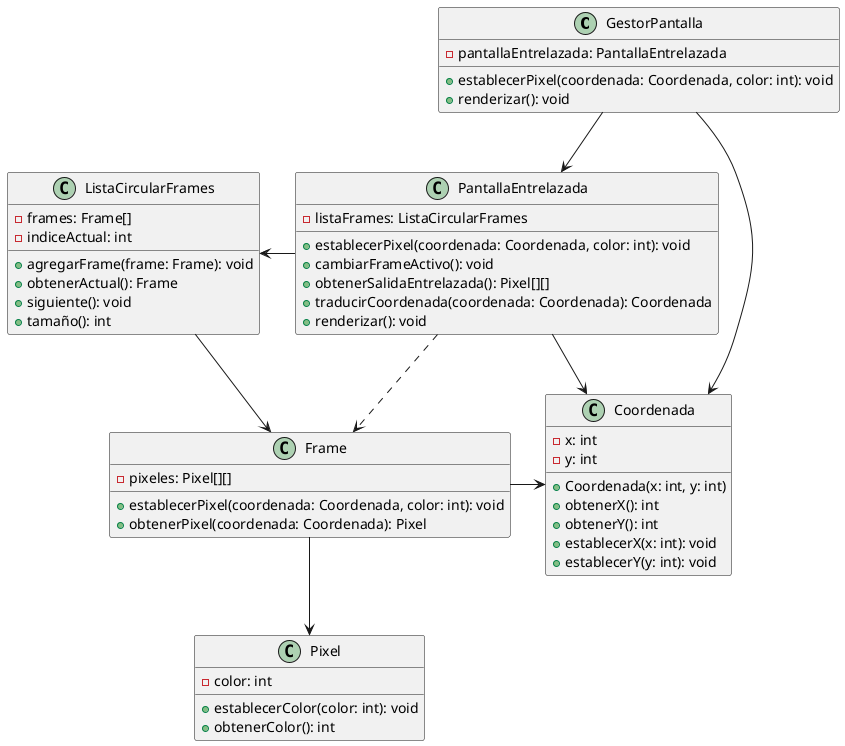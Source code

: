 @startuml

class GestorPantalla {
  - pantallaEntrelazada: PantallaEntrelazada
  + establecerPixel(coordenada: Coordenada, color: int): void
  + renderizar(): void
}

class PantallaEntrelazada {
  - listaFrames: ListaCircularFrames
  + establecerPixel(coordenada: Coordenada, color: int): void
  + cambiarFrameActivo(): void
  + obtenerSalidaEntrelazada(): Pixel[][]
  + traducirCoordenada(coordenada: Coordenada): Coordenada
  + renderizar(): void
}

class ListaCircularFrames {
  - frames: Frame[]
  - indiceActual: int
  + agregarFrame(frame: Frame): void
  + obtenerActual(): Frame
  + siguiente(): void
  + tamaño(): int
}

class Frame {
  - pixeles: Pixel[][]
  + establecerPixel(coordenada: Coordenada, color: int): void
  + obtenerPixel(coordenada: Coordenada): Pixel
}

class Pixel {
  - color: int
  + establecerColor(color: int): void
  + obtenerColor(): int
}

class Coordenada {
  - x: int
  - y: int
  + Coordenada(x: int, y: int)
  + obtenerX(): int
  + obtenerY(): int
  + establecerX(x: int): void
  + establecerY(y: int): void
}

GestorPantalla -d-> PantallaEntrelazada
PantallaEntrelazada -l-> ListaCircularFrames
PantallaEntrelazada .d.> Frame
ListaCircularFrames -d-> Frame
Frame -d-> Pixel

Coordenada <-l- Frame
Coordenada <-u- PantallaEntrelazada
Coordenada <-u- GestorPantalla

@enduml
